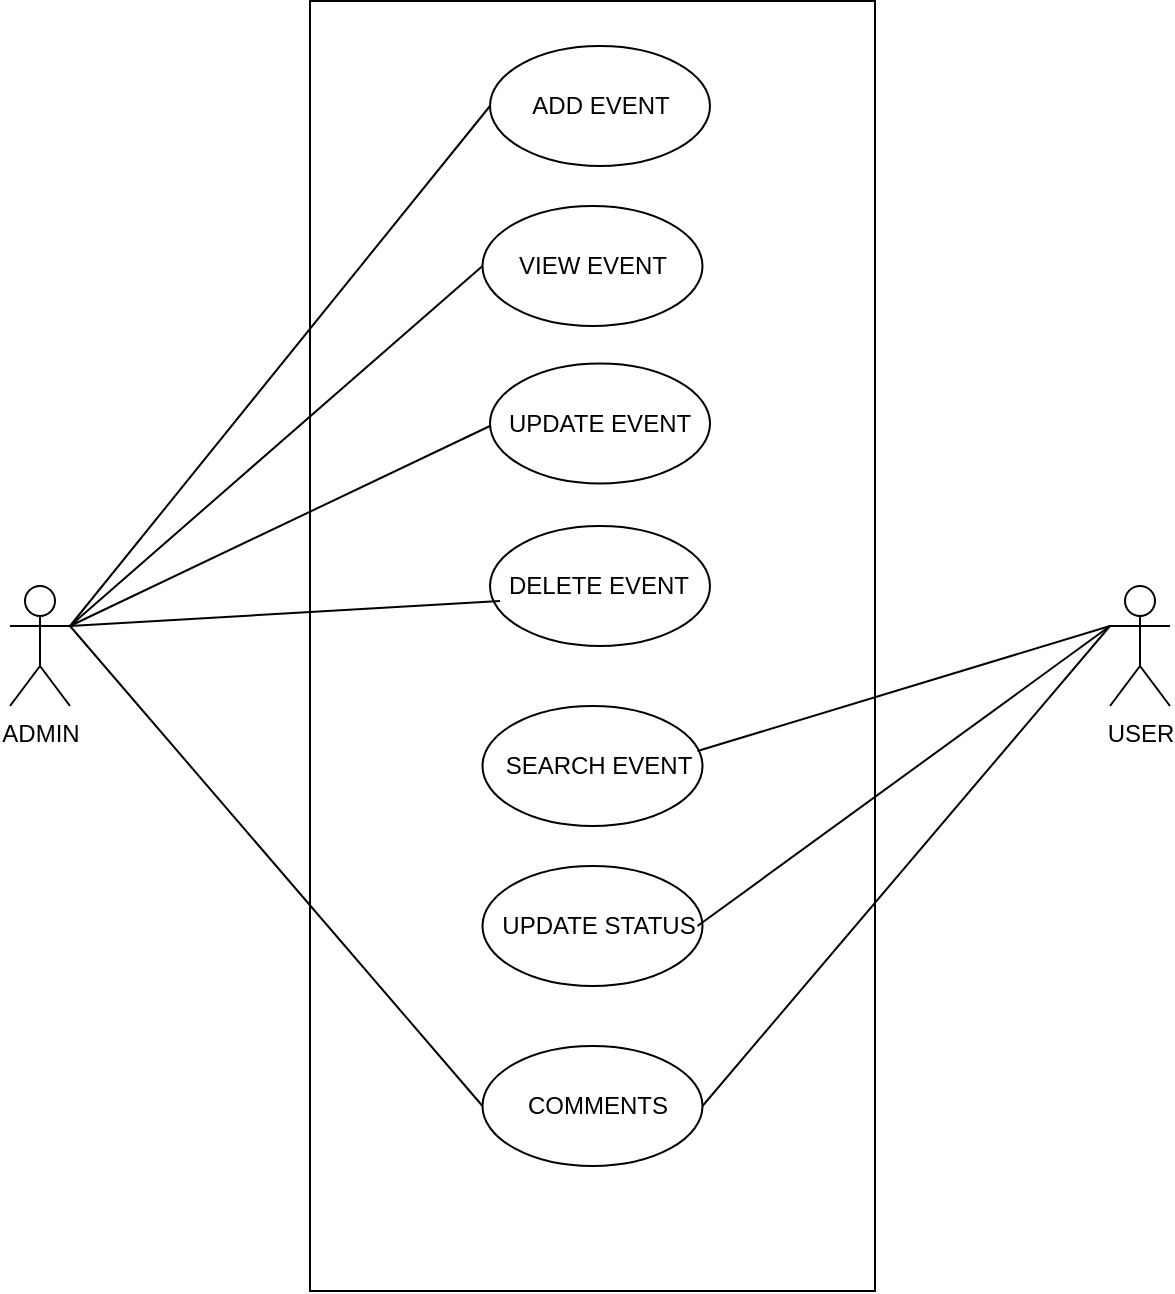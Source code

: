 <mxfile version="21.2.8" type="device">
  <diagram name="Page-1" id="JdGf0F57T3wEn0ILLzj-">
    <mxGraphModel dx="780" dy="1611" grid="1" gridSize="10" guides="1" tooltips="1" connect="1" arrows="1" fold="1" page="1" pageScale="1" pageWidth="850" pageHeight="1100" math="0" shadow="0">
      <root>
        <mxCell id="0" />
        <mxCell id="1" parent="0" />
        <mxCell id="kZu3cFb_gc1OyNFdf9nU-2" value="USER" style="shape=umlActor;verticalLabelPosition=bottom;verticalAlign=top;html=1;outlineConnect=0;labelBackgroundColor=none;" vertex="1" parent="1">
          <mxGeometry x="640" y="200" width="30" height="60" as="geometry" />
        </mxCell>
        <mxCell id="kZu3cFb_gc1OyNFdf9nU-5" value="ADMIN" style="shape=umlActor;verticalLabelPosition=bottom;verticalAlign=top;html=1;outlineConnect=0;labelBackgroundColor=none;" vertex="1" parent="1">
          <mxGeometry x="90" y="200" width="30" height="60" as="geometry" />
        </mxCell>
        <mxCell id="kZu3cFb_gc1OyNFdf9nU-6" value="" style="rounded=0;whiteSpace=wrap;html=1;rotation=90;labelBackgroundColor=none;" vertex="1" parent="1">
          <mxGeometry x="58.75" y="88.75" width="645" height="282.5" as="geometry" />
        </mxCell>
        <mxCell id="kZu3cFb_gc1OyNFdf9nU-7" value="" style="ellipse;whiteSpace=wrap;html=1;labelBackgroundColor=none;" vertex="1" parent="1">
          <mxGeometry x="330" y="-70" width="110" height="60" as="geometry" />
        </mxCell>
        <mxCell id="kZu3cFb_gc1OyNFdf9nU-8" value="" style="ellipse;whiteSpace=wrap;html=1;labelBackgroundColor=none;" vertex="1" parent="1">
          <mxGeometry x="326.25" y="10" width="110" height="60" as="geometry" />
        </mxCell>
        <mxCell id="kZu3cFb_gc1OyNFdf9nU-9" value="" style="ellipse;whiteSpace=wrap;html=1;labelBackgroundColor=none;" vertex="1" parent="1">
          <mxGeometry x="330" y="88.75" width="110" height="60" as="geometry" />
        </mxCell>
        <mxCell id="kZu3cFb_gc1OyNFdf9nU-10" value="" style="ellipse;whiteSpace=wrap;html=1;labelBackgroundColor=none;" vertex="1" parent="1">
          <mxGeometry x="330" y="170" width="110" height="60" as="geometry" />
        </mxCell>
        <mxCell id="kZu3cFb_gc1OyNFdf9nU-11" value="" style="ellipse;whiteSpace=wrap;html=1;labelBackgroundColor=none;" vertex="1" parent="1">
          <mxGeometry x="326.25" y="260" width="110" height="60" as="geometry" />
        </mxCell>
        <mxCell id="kZu3cFb_gc1OyNFdf9nU-12" value="" style="ellipse;whiteSpace=wrap;html=1;labelBackgroundColor=none;" vertex="1" parent="1">
          <mxGeometry x="326.25" y="340" width="110" height="60" as="geometry" />
        </mxCell>
        <mxCell id="kZu3cFb_gc1OyNFdf9nU-13" value="" style="ellipse;whiteSpace=wrap;html=1;labelBackgroundColor=none;" vertex="1" parent="1">
          <mxGeometry x="326.25" y="430" width="110" height="60" as="geometry" />
        </mxCell>
        <mxCell id="kZu3cFb_gc1OyNFdf9nU-18" value="ADD EVENT" style="text;html=1;strokeColor=none;fillColor=none;align=center;verticalAlign=middle;whiteSpace=wrap;rounded=0;labelBackgroundColor=none;" vertex="1" parent="1">
          <mxGeometry x="345.63" y="-52.5" width="78.75" height="25" as="geometry" />
        </mxCell>
        <mxCell id="kZu3cFb_gc1OyNFdf9nU-19" value="UPDATE EVENT" style="text;html=1;strokeColor=none;fillColor=none;align=center;verticalAlign=middle;whiteSpace=wrap;rounded=0;labelBackgroundColor=none;" vertex="1" parent="1">
          <mxGeometry x="335.01" y="103.75" width="99.99" height="30" as="geometry" />
        </mxCell>
        <mxCell id="kZu3cFb_gc1OyNFdf9nU-20" value="VIEW EVENT" style="text;html=1;strokeColor=none;fillColor=none;align=center;verticalAlign=middle;whiteSpace=wrap;rounded=0;labelBackgroundColor=none;" vertex="1" parent="1">
          <mxGeometry x="341.88" y="25" width="78.75" height="30" as="geometry" />
        </mxCell>
        <mxCell id="kZu3cFb_gc1OyNFdf9nU-21" value="DELETE EVENT" style="text;html=1;strokeColor=none;fillColor=none;align=center;verticalAlign=middle;whiteSpace=wrap;rounded=0;labelBackgroundColor=none;" vertex="1" parent="1">
          <mxGeometry x="335.01" y="185" width="98.75" height="30" as="geometry" />
        </mxCell>
        <mxCell id="kZu3cFb_gc1OyNFdf9nU-22" value="SEARCH EVENT" style="text;html=1;strokeColor=none;fillColor=none;align=center;verticalAlign=middle;whiteSpace=wrap;rounded=0;labelBackgroundColor=none;" vertex="1" parent="1">
          <mxGeometry x="335.02" y="275" width="98.74" height="30" as="geometry" />
        </mxCell>
        <mxCell id="kZu3cFb_gc1OyNFdf9nU-23" value="UPDATE STATUS" style="text;html=1;strokeColor=none;fillColor=none;align=center;verticalAlign=middle;whiteSpace=wrap;rounded=0;labelBackgroundColor=none;" vertex="1" parent="1">
          <mxGeometry x="335.01" y="355" width="98.75" height="30" as="geometry" />
        </mxCell>
        <mxCell id="kZu3cFb_gc1OyNFdf9nU-24" value="COMMENTS" style="text;html=1;strokeColor=none;fillColor=none;align=center;verticalAlign=middle;whiteSpace=wrap;rounded=0;labelBackgroundColor=none;" vertex="1" parent="1">
          <mxGeometry x="354.38" y="445" width="60" height="30" as="geometry" />
        </mxCell>
        <mxCell id="kZu3cFb_gc1OyNFdf9nU-36" value="" style="endArrow=none;html=1;rounded=0;exitX=0;exitY=0.5;exitDx=0;exitDy=0;" edge="1" parent="1" source="kZu3cFb_gc1OyNFdf9nU-7">
          <mxGeometry width="50" height="50" relative="1" as="geometry">
            <mxPoint x="320" y="150" as="sourcePoint" />
            <mxPoint x="120" y="220" as="targetPoint" />
          </mxGeometry>
        </mxCell>
        <mxCell id="kZu3cFb_gc1OyNFdf9nU-37" value="" style="endArrow=none;html=1;rounded=0;entryX=0;entryY=0.5;entryDx=0;entryDy=0;" edge="1" parent="1" target="kZu3cFb_gc1OyNFdf9nU-8">
          <mxGeometry width="50" height="50" relative="1" as="geometry">
            <mxPoint x="120" y="220" as="sourcePoint" />
            <mxPoint x="370" y="100" as="targetPoint" />
          </mxGeometry>
        </mxCell>
        <mxCell id="kZu3cFb_gc1OyNFdf9nU-38" value="" style="endArrow=none;html=1;rounded=0;" edge="1" parent="1">
          <mxGeometry width="50" height="50" relative="1" as="geometry">
            <mxPoint x="120" y="220" as="sourcePoint" />
            <mxPoint x="330" y="120" as="targetPoint" />
          </mxGeometry>
        </mxCell>
        <mxCell id="kZu3cFb_gc1OyNFdf9nU-39" value="" style="endArrow=none;html=1;rounded=0;entryX=0;entryY=0.75;entryDx=0;entryDy=0;" edge="1" parent="1" target="kZu3cFb_gc1OyNFdf9nU-21">
          <mxGeometry width="50" height="50" relative="1" as="geometry">
            <mxPoint x="120" y="220" as="sourcePoint" />
            <mxPoint x="370" y="270" as="targetPoint" />
          </mxGeometry>
        </mxCell>
        <mxCell id="kZu3cFb_gc1OyNFdf9nU-40" value="" style="endArrow=none;html=1;rounded=0;entryX=0;entryY=0.5;entryDx=0;entryDy=0;" edge="1" parent="1" target="kZu3cFb_gc1OyNFdf9nU-13">
          <mxGeometry width="50" height="50" relative="1" as="geometry">
            <mxPoint x="120" y="220" as="sourcePoint" />
            <mxPoint x="370" y="270" as="targetPoint" />
          </mxGeometry>
        </mxCell>
        <mxCell id="kZu3cFb_gc1OyNFdf9nU-41" value="" style="endArrow=none;html=1;rounded=0;entryX=0;entryY=0.333;entryDx=0;entryDy=0;entryPerimeter=0;exitX=1;exitY=0.25;exitDx=0;exitDy=0;" edge="1" parent="1" source="kZu3cFb_gc1OyNFdf9nU-22" target="kZu3cFb_gc1OyNFdf9nU-2">
          <mxGeometry width="50" height="50" relative="1" as="geometry">
            <mxPoint x="320" y="320" as="sourcePoint" />
            <mxPoint x="370" y="270" as="targetPoint" />
          </mxGeometry>
        </mxCell>
        <mxCell id="kZu3cFb_gc1OyNFdf9nU-42" value="" style="endArrow=none;html=1;rounded=0;exitX=1;exitY=0.5;exitDx=0;exitDy=0;" edge="1" parent="1" source="kZu3cFb_gc1OyNFdf9nU-23">
          <mxGeometry width="50" height="50" relative="1" as="geometry">
            <mxPoint x="320" y="320" as="sourcePoint" />
            <mxPoint x="640" y="220" as="targetPoint" />
          </mxGeometry>
        </mxCell>
        <mxCell id="kZu3cFb_gc1OyNFdf9nU-43" value="" style="endArrow=none;html=1;rounded=0;exitX=1;exitY=0.5;exitDx=0;exitDy=0;" edge="1" parent="1" source="kZu3cFb_gc1OyNFdf9nU-13">
          <mxGeometry width="50" height="50" relative="1" as="geometry">
            <mxPoint x="320" y="320" as="sourcePoint" />
            <mxPoint x="640" y="220" as="targetPoint" />
          </mxGeometry>
        </mxCell>
      </root>
    </mxGraphModel>
  </diagram>
</mxfile>

